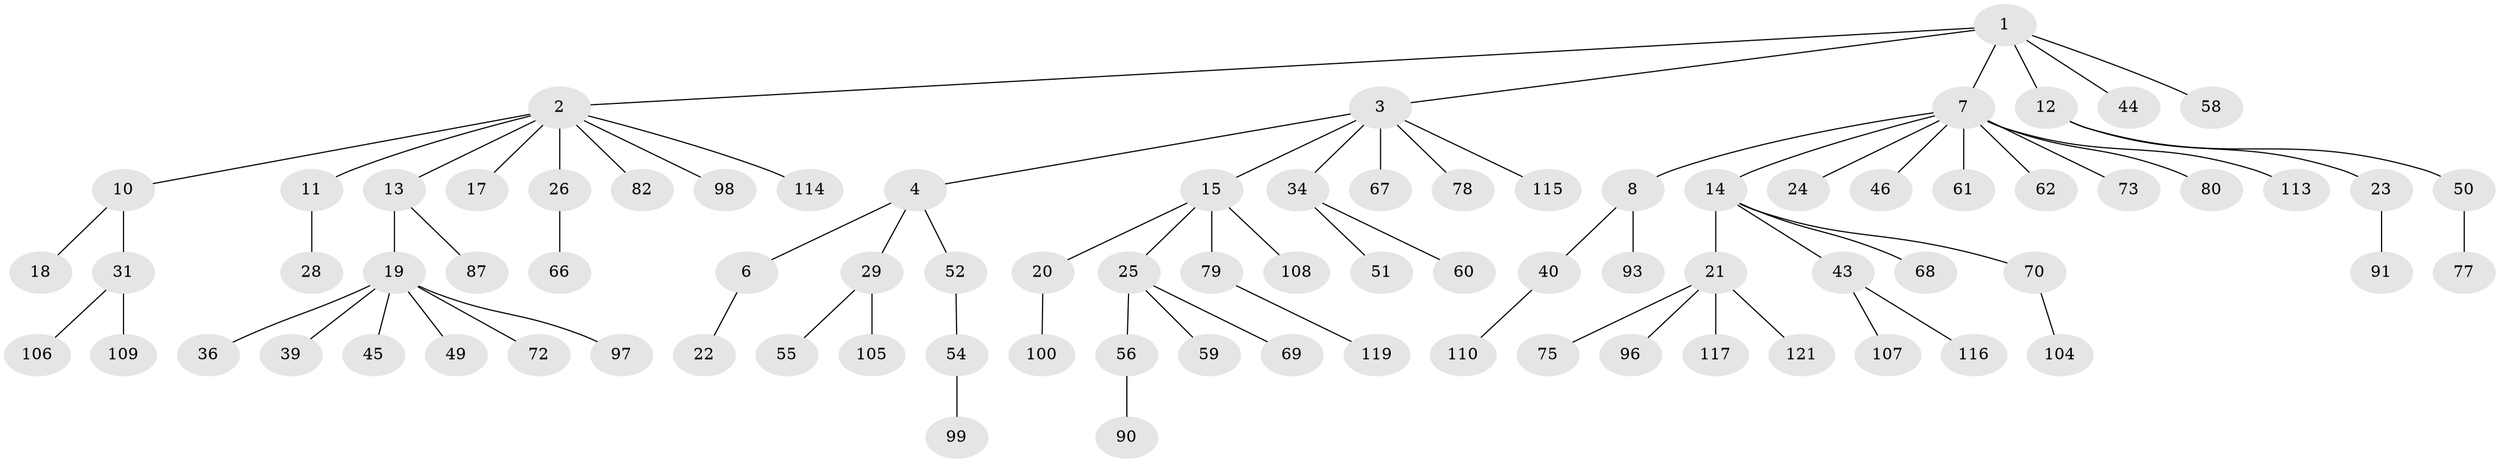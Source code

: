 // original degree distribution, {5: 0.024793388429752067, 7: 0.008264462809917356, 6: 0.008264462809917356, 3: 0.09917355371900827, 4: 0.08264462809917356, 2: 0.2892561983471074, 8: 0.008264462809917356, 1: 0.4793388429752066}
// Generated by graph-tools (version 1.1) at 2025/11/02/27/25 16:11:26]
// undirected, 82 vertices, 81 edges
graph export_dot {
graph [start="1"]
  node [color=gray90,style=filled];
  1 [super="+9"];
  2 [super="+5"];
  3 [super="+63"];
  4 [super="+27"];
  6;
  7 [super="+32"];
  8 [super="+16"];
  10 [super="+57"];
  11;
  12 [super="+38"];
  13 [super="+53"];
  14 [super="+33"];
  15 [super="+71"];
  17 [super="+41"];
  18 [super="+37"];
  19 [super="+35"];
  20 [super="+81"];
  21 [super="+89"];
  22 [super="+30"];
  23;
  24 [super="+86"];
  25 [super="+48"];
  26;
  28;
  29 [super="+42"];
  31 [super="+84"];
  34 [super="+64"];
  36;
  39 [super="+47"];
  40;
  43 [super="+103"];
  44;
  45;
  46;
  49;
  50 [super="+65"];
  51;
  52 [super="+111"];
  54 [super="+76"];
  55;
  56 [super="+85"];
  58 [super="+95"];
  59;
  60 [super="+88"];
  61;
  62;
  66 [super="+120"];
  67 [super="+101"];
  68 [super="+74"];
  69;
  70;
  72;
  73 [super="+83"];
  75 [super="+94"];
  77;
  78 [super="+112"];
  79 [super="+92"];
  80;
  82;
  87;
  90;
  91 [super="+102"];
  93;
  96;
  97;
  98;
  99;
  100;
  104;
  105;
  106;
  107;
  108;
  109 [super="+118"];
  110;
  113;
  114;
  115;
  116;
  117;
  119;
  121;
  1 -- 2;
  1 -- 3;
  1 -- 7;
  1 -- 58;
  1 -- 12;
  1 -- 44;
  2 -- 10;
  2 -- 13;
  2 -- 17;
  2 -- 26;
  2 -- 98;
  2 -- 11;
  2 -- 82;
  2 -- 114;
  3 -- 4;
  3 -- 15;
  3 -- 34;
  3 -- 78;
  3 -- 115;
  3 -- 67;
  4 -- 6;
  4 -- 29;
  4 -- 52;
  6 -- 22;
  7 -- 8;
  7 -- 14;
  7 -- 24;
  7 -- 61;
  7 -- 62;
  7 -- 113;
  7 -- 80;
  7 -- 73;
  7 -- 46;
  8 -- 40;
  8 -- 93;
  10 -- 18;
  10 -- 31;
  11 -- 28;
  12 -- 23;
  12 -- 50;
  13 -- 19;
  13 -- 87;
  14 -- 21;
  14 -- 70;
  14 -- 43;
  14 -- 68;
  15 -- 20;
  15 -- 25;
  15 -- 108;
  15 -- 79;
  19 -- 39;
  19 -- 45;
  19 -- 49;
  19 -- 72;
  19 -- 97;
  19 -- 36;
  20 -- 100;
  21 -- 75;
  21 -- 96;
  21 -- 121;
  21 -- 117;
  23 -- 91;
  25 -- 56;
  25 -- 59;
  25 -- 69;
  26 -- 66;
  29 -- 105;
  29 -- 55;
  31 -- 106;
  31 -- 109;
  34 -- 51;
  34 -- 60;
  40 -- 110;
  43 -- 116;
  43 -- 107;
  50 -- 77;
  52 -- 54;
  54 -- 99;
  56 -- 90;
  70 -- 104;
  79 -- 119;
}
